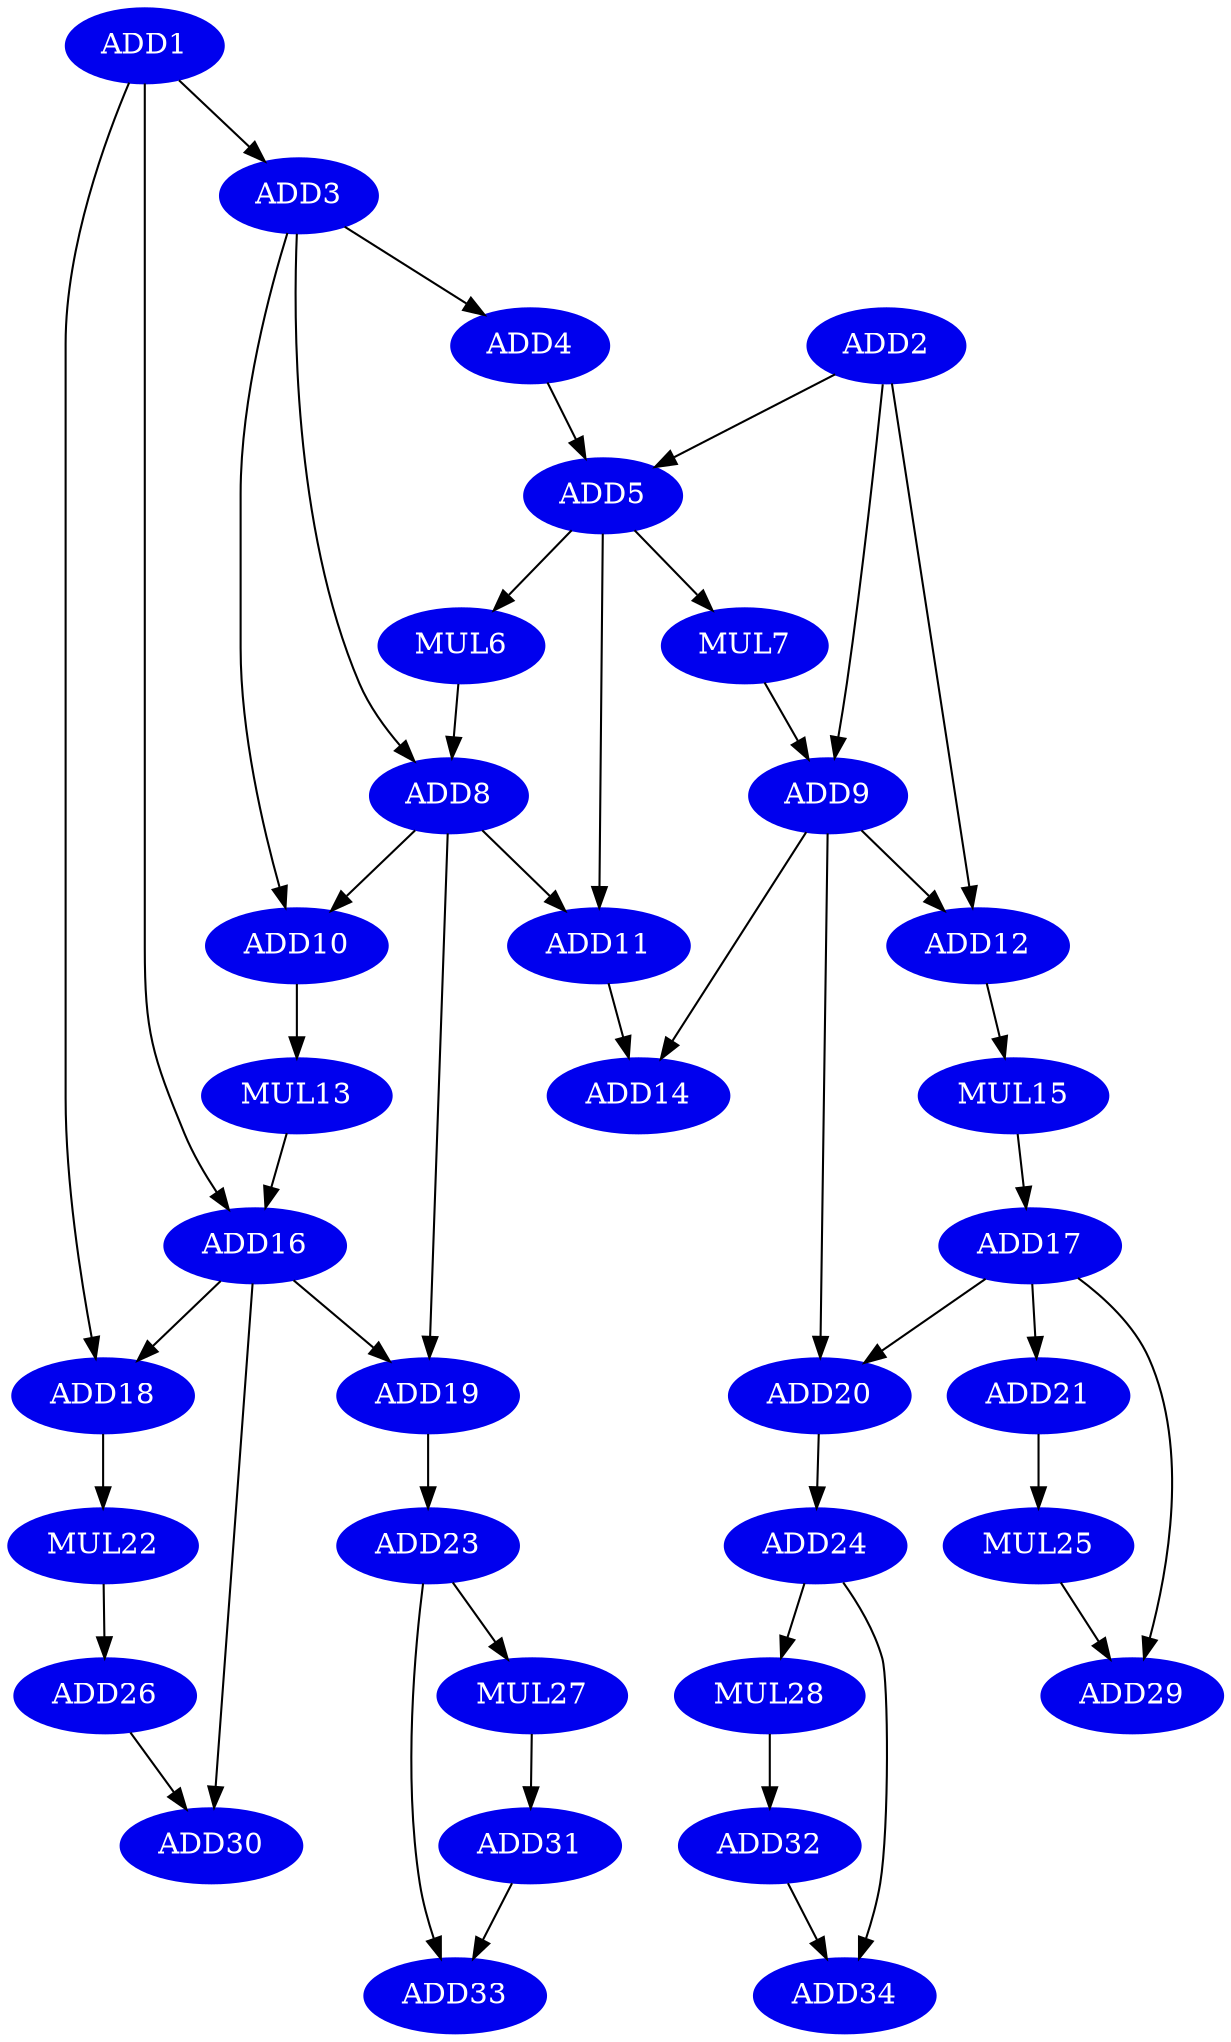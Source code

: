 digraph ewf {
    node [fontcolor=white,style=filled,color=blue2];
     1 [label = ADD1 ];
     2 [label = ADD2 ];
     3 [label = ADD3 ];
     4 [label = ADD4 ];
     5 [label = ADD5 ];
     6 [label = MUL6 ];
     7 [label = MUL7 ];
     8 [label = ADD8 ];
     9 [label = ADD9 ];
     10 [label = ADD10 ];
     11 [label = ADD11 ];
     12 [label = ADD12 ];
     13 [label = MUL13 ];
     14 [label = ADD14 ];
     15 [label = MUL15 ];
     16 [label = ADD16 ];
     17 [label = ADD17 ];
     18 [label = ADD18 ];
     19 [label = ADD19 ];
     20 [label = ADD20 ];
     21 [label = ADD21 ];
     22 [label = MUL22 ];
     23 [label = ADD23 ];
     24 [label = ADD24 ];
     25 [label = MUL25 ];
     26 [label = ADD26 ];
     27 [label = MUL27 ];
     28 [label = MUL28 ];
     29 [label = ADD29 ];
     30 [label = ADD30 ];
     31 [label = ADD31 ];
     32 [label = ADD32 ];
     33 [label = ADD33 ];
     34 [label = ADD34 ];
     1 -> 3 [ name=0 ];
     1 -> 16 [ name=1 ];
     1 -> 18 [ name=2 ];
     2 -> 5 [ name=3 ];
     2 -> 9 [ name=4 ];
     2 -> 12 [ name=5 ];
     3 -> 4 [ name=6 ];
     3 -> 8 [ name=7 ];
     3 -> 10 [ name=8 ];
     4 -> 5 [ name=9 ];
     5 -> 6 [ name=10 ];
     5 -> 7 [ name=11 ];
     5 -> 11 [ name=12 ];
     6 -> 8 [ name=13 ];
     7 -> 9 [ name=14 ];
     8 -> 10 [ name=15 ];
     8 -> 11 [ name=16 ];
     8 -> 19 [ name=17 ];
     9 -> 12 [ name=18 ];
     9 -> 14 [ name=19 ];
     9 -> 20 [ name=20 ];
     10 -> 13 [ name=21 ];
     11 -> 14 [ name=22 ];
     12 -> 15 [ name=23 ];
     13 -> 16 [ name=24 ];
     15 -> 17 [ name=25 ];
     16 -> 18 [ name=26 ];
     16 -> 19 [ name=27 ];
     16 -> 30 [ name=28 ];
     17 -> 20 [ name=29 ];
     17 -> 21 [ name=30 ];
     17 -> 29 [ name=31 ];
     18 -> 22 [ name=32 ];
     19 -> 23 [ name=33 ];
     20 -> 24 [ name=34 ];
     21 -> 25 [ name=35 ];
     22 -> 26 [ name=36 ];
     23 -> 27 [ name=37 ];
     23 -> 33 [ name=38 ];
     24 -> 28 [ name=39 ];
     24 -> 34 [ name=40 ];
     25 -> 29 [ name=41 ];
     26 -> 30 [ name=42 ];
     27 -> 31 [ name=43 ];
     28 -> 32 [ name=44 ];
     31 -> 33 [ name=45 ];
     32 -> 34 [ name=46 ];
}
